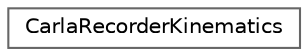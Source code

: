 digraph "类继承关系图"
{
 // INTERACTIVE_SVG=YES
 // LATEX_PDF_SIZE
  bgcolor="transparent";
  edge [fontname=Helvetica,fontsize=10,labelfontname=Helvetica,labelfontsize=10];
  node [fontname=Helvetica,fontsize=10,shape=box,height=0.2,width=0.4];
  rankdir="LR";
  Node0 [id="Node000000",label="CarlaRecorderKinematics",height=0.2,width=0.4,color="grey40", fillcolor="white", style="filled",URL="$dd/d47/structCarlaRecorderKinematics.html",tooltip=" "];
}
